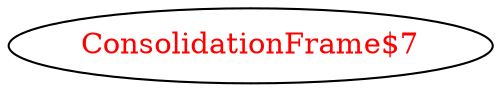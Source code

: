 digraph dependencyGraph {
 concentrate=true;
 ranksep="2.0";
 rankdir="LR"; 
 splines="ortho";
"ConsolidationFrame$7" [fontcolor="red"];
}